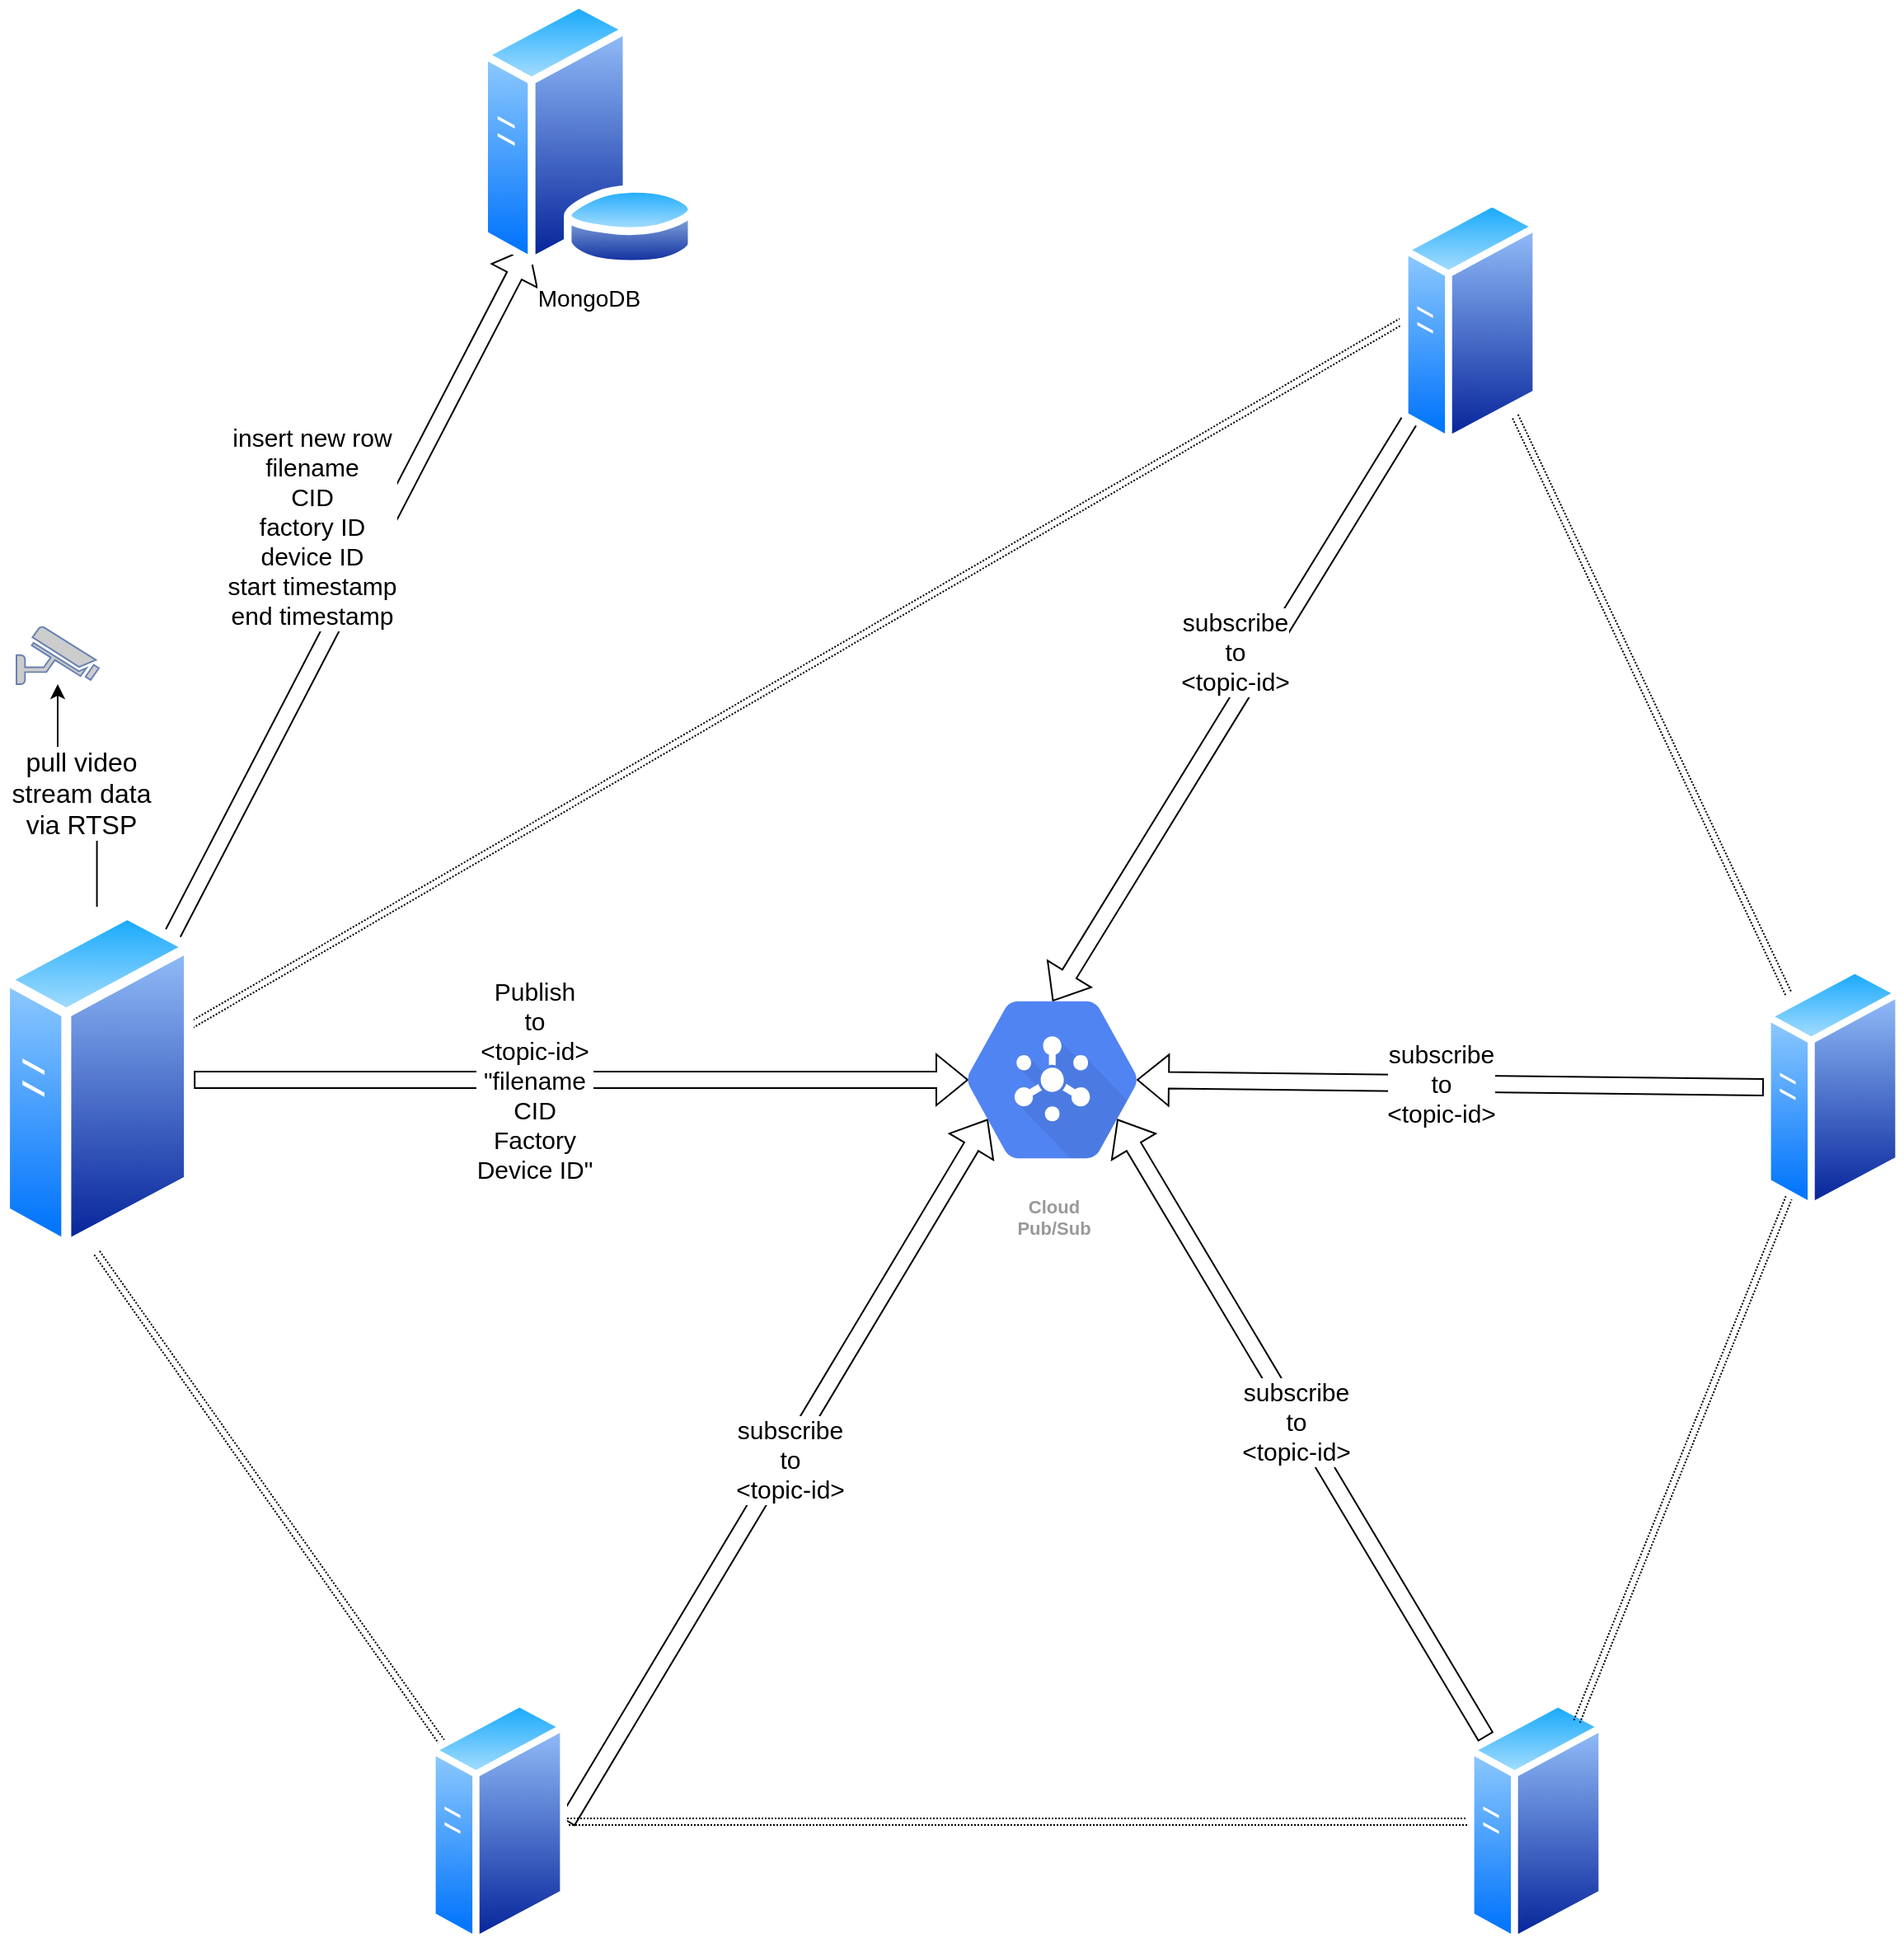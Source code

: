 <mxfile version="14.6.0" type="github">
  <diagram name="Page-1" id="822b0af5-4adb-64df-f703-e8dfc1f81529">
    <mxGraphModel dx="1186" dy="1687" grid="1" gridSize="10" guides="1" tooltips="1" connect="1" arrows="1" fold="1" page="1" pageScale="1" pageWidth="1100" pageHeight="850" background="#ffffff" math="0" shadow="0">
      <root>
        <mxCell id="0" />
        <mxCell id="1" parent="0" />
        <mxCell id="NnCFKsnQ_4Gn3ETB7gWK-1" value="" style="fontColor=#0066CC;verticalAlign=top;verticalLabelPosition=bottom;labelPosition=center;align=center;html=1;outlineConnect=0;fillColor=#CCCCCC;strokeColor=#6881B3;gradientColor=none;gradientDirection=north;strokeWidth=2;shape=mxgraph.networks.security_camera;" vertex="1" parent="1">
          <mxGeometry x="80" y="110" width="50" height="35" as="geometry" />
        </mxCell>
        <mxCell id="NnCFKsnQ_4Gn3ETB7gWK-10" style="edgeStyle=elbowEdgeStyle;rounded=0;orthogonalLoop=1;jettySize=auto;html=1;elbow=vertical;" edge="1" parent="1" source="NnCFKsnQ_4Gn3ETB7gWK-2" target="NnCFKsnQ_4Gn3ETB7gWK-1">
          <mxGeometry relative="1" as="geometry" />
        </mxCell>
        <mxCell id="NnCFKsnQ_4Gn3ETB7gWK-11" value="&lt;font style=&quot;font-size: 16px&quot;&gt;pull video&lt;br&gt;stream data&lt;br&gt;via RTSP&lt;/font&gt;" style="edgeLabel;html=1;align=center;verticalAlign=middle;resizable=0;points=[];" vertex="1" connectable="0" parent="NnCFKsnQ_4Gn3ETB7gWK-10">
          <mxGeometry x="-0.005" y="1" relative="1" as="geometry">
            <mxPoint x="1" y="-3" as="offset" />
          </mxGeometry>
        </mxCell>
        <mxCell id="NnCFKsnQ_4Gn3ETB7gWK-12" style="rounded=0;orthogonalLoop=1;jettySize=auto;html=1;exitX=0.5;exitY=1;exitDx=0;exitDy=0;shape=link;dashed=1;dashPattern=1 1;" edge="1" parent="1" source="NnCFKsnQ_4Gn3ETB7gWK-2" target="NnCFKsnQ_4Gn3ETB7gWK-7">
          <mxGeometry relative="1" as="geometry" />
        </mxCell>
        <mxCell id="NnCFKsnQ_4Gn3ETB7gWK-13" style="shape=link;rounded=0;orthogonalLoop=1;jettySize=auto;html=1;entryX=0;entryY=0.5;entryDx=0;entryDy=0;dashed=1;dashPattern=1 1;" edge="1" parent="1" source="NnCFKsnQ_4Gn3ETB7gWK-2" target="NnCFKsnQ_4Gn3ETB7gWK-5">
          <mxGeometry relative="1" as="geometry" />
        </mxCell>
        <mxCell id="NnCFKsnQ_4Gn3ETB7gWK-17" style="edgeStyle=none;shape=flexArrow;rounded=0;orthogonalLoop=1;jettySize=auto;html=1;entryX=0.175;entryY=0.5;entryDx=0;entryDy=0;entryPerimeter=0;endArrow=block;endFill=0;" edge="1" parent="1" source="NnCFKsnQ_4Gn3ETB7gWK-2" target="NnCFKsnQ_4Gn3ETB7gWK-8">
          <mxGeometry relative="1" as="geometry" />
        </mxCell>
        <mxCell id="NnCFKsnQ_4Gn3ETB7gWK-18" value="Publish&lt;br style=&quot;font-size: 15px&quot;&gt;to&lt;br&gt;&amp;lt;topic-id&amp;gt;&lt;br style=&quot;font-size: 15px&quot;&gt;&quot;filename&lt;br style=&quot;font-size: 15px&quot;&gt;CID&lt;br style=&quot;font-size: 15px&quot;&gt;Factory&lt;br style=&quot;font-size: 15px&quot;&gt;Device ID&quot;" style="edgeLabel;html=1;align=center;verticalAlign=middle;resizable=0;points=[];fontSize=15;" vertex="1" connectable="0" parent="NnCFKsnQ_4Gn3ETB7gWK-17">
          <mxGeometry x="-0.124" relative="1" as="geometry">
            <mxPoint as="offset" />
          </mxGeometry>
        </mxCell>
        <mxCell id="NnCFKsnQ_4Gn3ETB7gWK-19" value="insert new row&lt;br&gt;filename&lt;br&gt;CID&lt;br&gt;factory ID&lt;br&gt;device ID&lt;br&gt;start timestamp&lt;br&gt;end timestamp" style="edgeStyle=none;shape=flexArrow;rounded=0;orthogonalLoop=1;jettySize=auto;html=1;fontSize=15;endArrow=block;endFill=0;" edge="1" parent="1" source="NnCFKsnQ_4Gn3ETB7gWK-2" target="NnCFKsnQ_4Gn3ETB7gWK-3">
          <mxGeometry x="0.124" y="39" relative="1" as="geometry">
            <mxPoint as="offset" />
          </mxGeometry>
        </mxCell>
        <mxCell id="NnCFKsnQ_4Gn3ETB7gWK-2" value="" style="aspect=fixed;perimeter=ellipsePerimeter;html=1;align=center;shadow=0;dashed=0;spacingTop=3;image;image=img/lib/active_directory/generic_server.svg;" vertex="1" parent="1">
          <mxGeometry x="70" y="280" width="117.6" height="210" as="geometry" />
        </mxCell>
        <mxCell id="NnCFKsnQ_4Gn3ETB7gWK-3" value="&lt;font style=&quot;font-size: 14px&quot;&gt;MongoDB&lt;/font&gt;" style="aspect=fixed;perimeter=ellipsePerimeter;html=1;align=center;shadow=0;dashed=0;spacingTop=3;image;image=img/lib/active_directory/database_server.svg;" vertex="1" parent="1">
          <mxGeometry x="360" y="-270" width="133.25" height="162.5" as="geometry" />
        </mxCell>
        <mxCell id="NnCFKsnQ_4Gn3ETB7gWK-16" style="shape=link;rounded=0;orthogonalLoop=1;jettySize=auto;html=1;dashed=1;dashPattern=1 1;" edge="1" parent="1" source="NnCFKsnQ_4Gn3ETB7gWK-4" target="NnCFKsnQ_4Gn3ETB7gWK-7">
          <mxGeometry relative="1" as="geometry" />
        </mxCell>
        <mxCell id="NnCFKsnQ_4Gn3ETB7gWK-21" style="edgeStyle=none;shape=flexArrow;rounded=0;orthogonalLoop=1;jettySize=auto;html=1;entryX=0.75;entryY=0.67;entryDx=0;entryDy=0;entryPerimeter=0;fontSize=15;endArrow=block;endFill=0;" edge="1" parent="1" source="NnCFKsnQ_4Gn3ETB7gWK-4" target="NnCFKsnQ_4Gn3ETB7gWK-8">
          <mxGeometry relative="1" as="geometry" />
        </mxCell>
        <mxCell id="NnCFKsnQ_4Gn3ETB7gWK-26" value="subscribe&lt;br&gt;to&lt;br&gt;&amp;lt;topic-id&amp;gt;" style="edgeLabel;html=1;align=center;verticalAlign=middle;resizable=0;points=[];fontSize=15;" vertex="1" connectable="0" parent="NnCFKsnQ_4Gn3ETB7gWK-21">
          <mxGeometry x="0.027" y="1" relative="1" as="geometry">
            <mxPoint as="offset" />
          </mxGeometry>
        </mxCell>
        <mxCell id="NnCFKsnQ_4Gn3ETB7gWK-4" value="" style="aspect=fixed;perimeter=ellipsePerimeter;html=1;align=center;shadow=0;dashed=0;spacingTop=3;image;image=img/lib/active_directory/generic_server.svg;" vertex="1" parent="1">
          <mxGeometry x="960" y="760" width="84" height="150" as="geometry" />
        </mxCell>
        <mxCell id="NnCFKsnQ_4Gn3ETB7gWK-14" style="shape=link;rounded=0;orthogonalLoop=1;jettySize=auto;html=1;dashed=1;dashPattern=1 1;" edge="1" parent="1" source="NnCFKsnQ_4Gn3ETB7gWK-5" target="NnCFKsnQ_4Gn3ETB7gWK-6">
          <mxGeometry relative="1" as="geometry" />
        </mxCell>
        <mxCell id="NnCFKsnQ_4Gn3ETB7gWK-23" value="subscribe&lt;br&gt;to&lt;br&gt;&amp;lt;topic-id&amp;gt;" style="edgeStyle=none;shape=flexArrow;rounded=0;orthogonalLoop=1;jettySize=auto;html=1;entryX=0.5;entryY=0.16;entryDx=0;entryDy=0;entryPerimeter=0;fontSize=15;endArrow=block;endFill=0;" edge="1" parent="1" source="NnCFKsnQ_4Gn3ETB7gWK-5" target="NnCFKsnQ_4Gn3ETB7gWK-8">
          <mxGeometry x="-0.126" y="-17" relative="1" as="geometry">
            <mxPoint as="offset" />
          </mxGeometry>
        </mxCell>
        <mxCell id="NnCFKsnQ_4Gn3ETB7gWK-5" value="" style="aspect=fixed;perimeter=ellipsePerimeter;html=1;align=center;shadow=0;dashed=0;spacingTop=3;image;image=img/lib/active_directory/generic_server.svg;" vertex="1" parent="1">
          <mxGeometry x="920" y="-150" width="84" height="150" as="geometry" />
        </mxCell>
        <mxCell id="NnCFKsnQ_4Gn3ETB7gWK-15" style="shape=link;rounded=0;orthogonalLoop=1;jettySize=auto;html=1;dashed=1;dashPattern=1 1;" edge="1" parent="1" source="NnCFKsnQ_4Gn3ETB7gWK-6" target="NnCFKsnQ_4Gn3ETB7gWK-4">
          <mxGeometry relative="1" as="geometry" />
        </mxCell>
        <mxCell id="NnCFKsnQ_4Gn3ETB7gWK-22" style="edgeStyle=none;shape=flexArrow;rounded=0;orthogonalLoop=1;jettySize=auto;html=1;entryX=0.825;entryY=0.5;entryDx=0;entryDy=0;entryPerimeter=0;fontSize=15;endArrow=block;endFill=0;" edge="1" parent="1" source="NnCFKsnQ_4Gn3ETB7gWK-6" target="NnCFKsnQ_4Gn3ETB7gWK-8">
          <mxGeometry relative="1" as="geometry" />
        </mxCell>
        <mxCell id="NnCFKsnQ_4Gn3ETB7gWK-25" value="subscribe&lt;br&gt;to&lt;br&gt;&amp;lt;topic-id&amp;gt;" style="edgeLabel;html=1;align=center;verticalAlign=middle;resizable=0;points=[];fontSize=15;" vertex="1" connectable="0" parent="NnCFKsnQ_4Gn3ETB7gWK-22">
          <mxGeometry x="0.03" relative="1" as="geometry">
            <mxPoint as="offset" />
          </mxGeometry>
        </mxCell>
        <mxCell id="NnCFKsnQ_4Gn3ETB7gWK-6" value="" style="aspect=fixed;perimeter=ellipsePerimeter;html=1;align=center;shadow=0;dashed=0;spacingTop=3;image;image=img/lib/active_directory/generic_server.svg;" vertex="1" parent="1">
          <mxGeometry x="1140" y="315" width="84" height="150" as="geometry" />
        </mxCell>
        <mxCell id="NnCFKsnQ_4Gn3ETB7gWK-20" style="edgeStyle=none;shape=flexArrow;rounded=0;orthogonalLoop=1;jettySize=auto;html=1;exitX=1;exitY=0.5;exitDx=0;exitDy=0;entryX=0.25;entryY=0.67;entryDx=0;entryDy=0;entryPerimeter=0;fontSize=15;endArrow=block;endFill=0;" edge="1" parent="1" source="NnCFKsnQ_4Gn3ETB7gWK-7" target="NnCFKsnQ_4Gn3ETB7gWK-8">
          <mxGeometry relative="1" as="geometry" />
        </mxCell>
        <mxCell id="NnCFKsnQ_4Gn3ETB7gWK-27" value="subscribe&lt;br&gt;to&lt;br&gt;&amp;lt;topic-id&amp;gt;" style="edgeLabel;html=1;align=center;verticalAlign=middle;resizable=0;points=[];fontSize=15;" vertex="1" connectable="0" parent="NnCFKsnQ_4Gn3ETB7gWK-20">
          <mxGeometry x="0.035" y="-3" relative="1" as="geometry">
            <mxPoint y="-1" as="offset" />
          </mxGeometry>
        </mxCell>
        <mxCell id="NnCFKsnQ_4Gn3ETB7gWK-7" value="" style="aspect=fixed;perimeter=ellipsePerimeter;html=1;align=center;shadow=0;dashed=0;spacingTop=3;image;image=img/lib/active_directory/generic_server.svg;" vertex="1" parent="1">
          <mxGeometry x="330" y="760" width="84" height="150" as="geometry" />
        </mxCell>
        <mxCell id="NnCFKsnQ_4Gn3ETB7gWK-8" value="Cloud&#xa;Pub/Sub" style="html=1;fillColor=#5184F3;strokeColor=none;verticalAlign=top;labelPosition=center;verticalLabelPosition=bottom;align=center;spacingTop=-6;fontSize=11;fontStyle=1;fontColor=#999999;shape=mxgraph.gcp2.hexIcon;prIcon=cloud_pubsub" vertex="1" parent="1">
          <mxGeometry x="630" y="315" width="157" height="140" as="geometry" />
        </mxCell>
      </root>
    </mxGraphModel>
  </diagram>
</mxfile>
